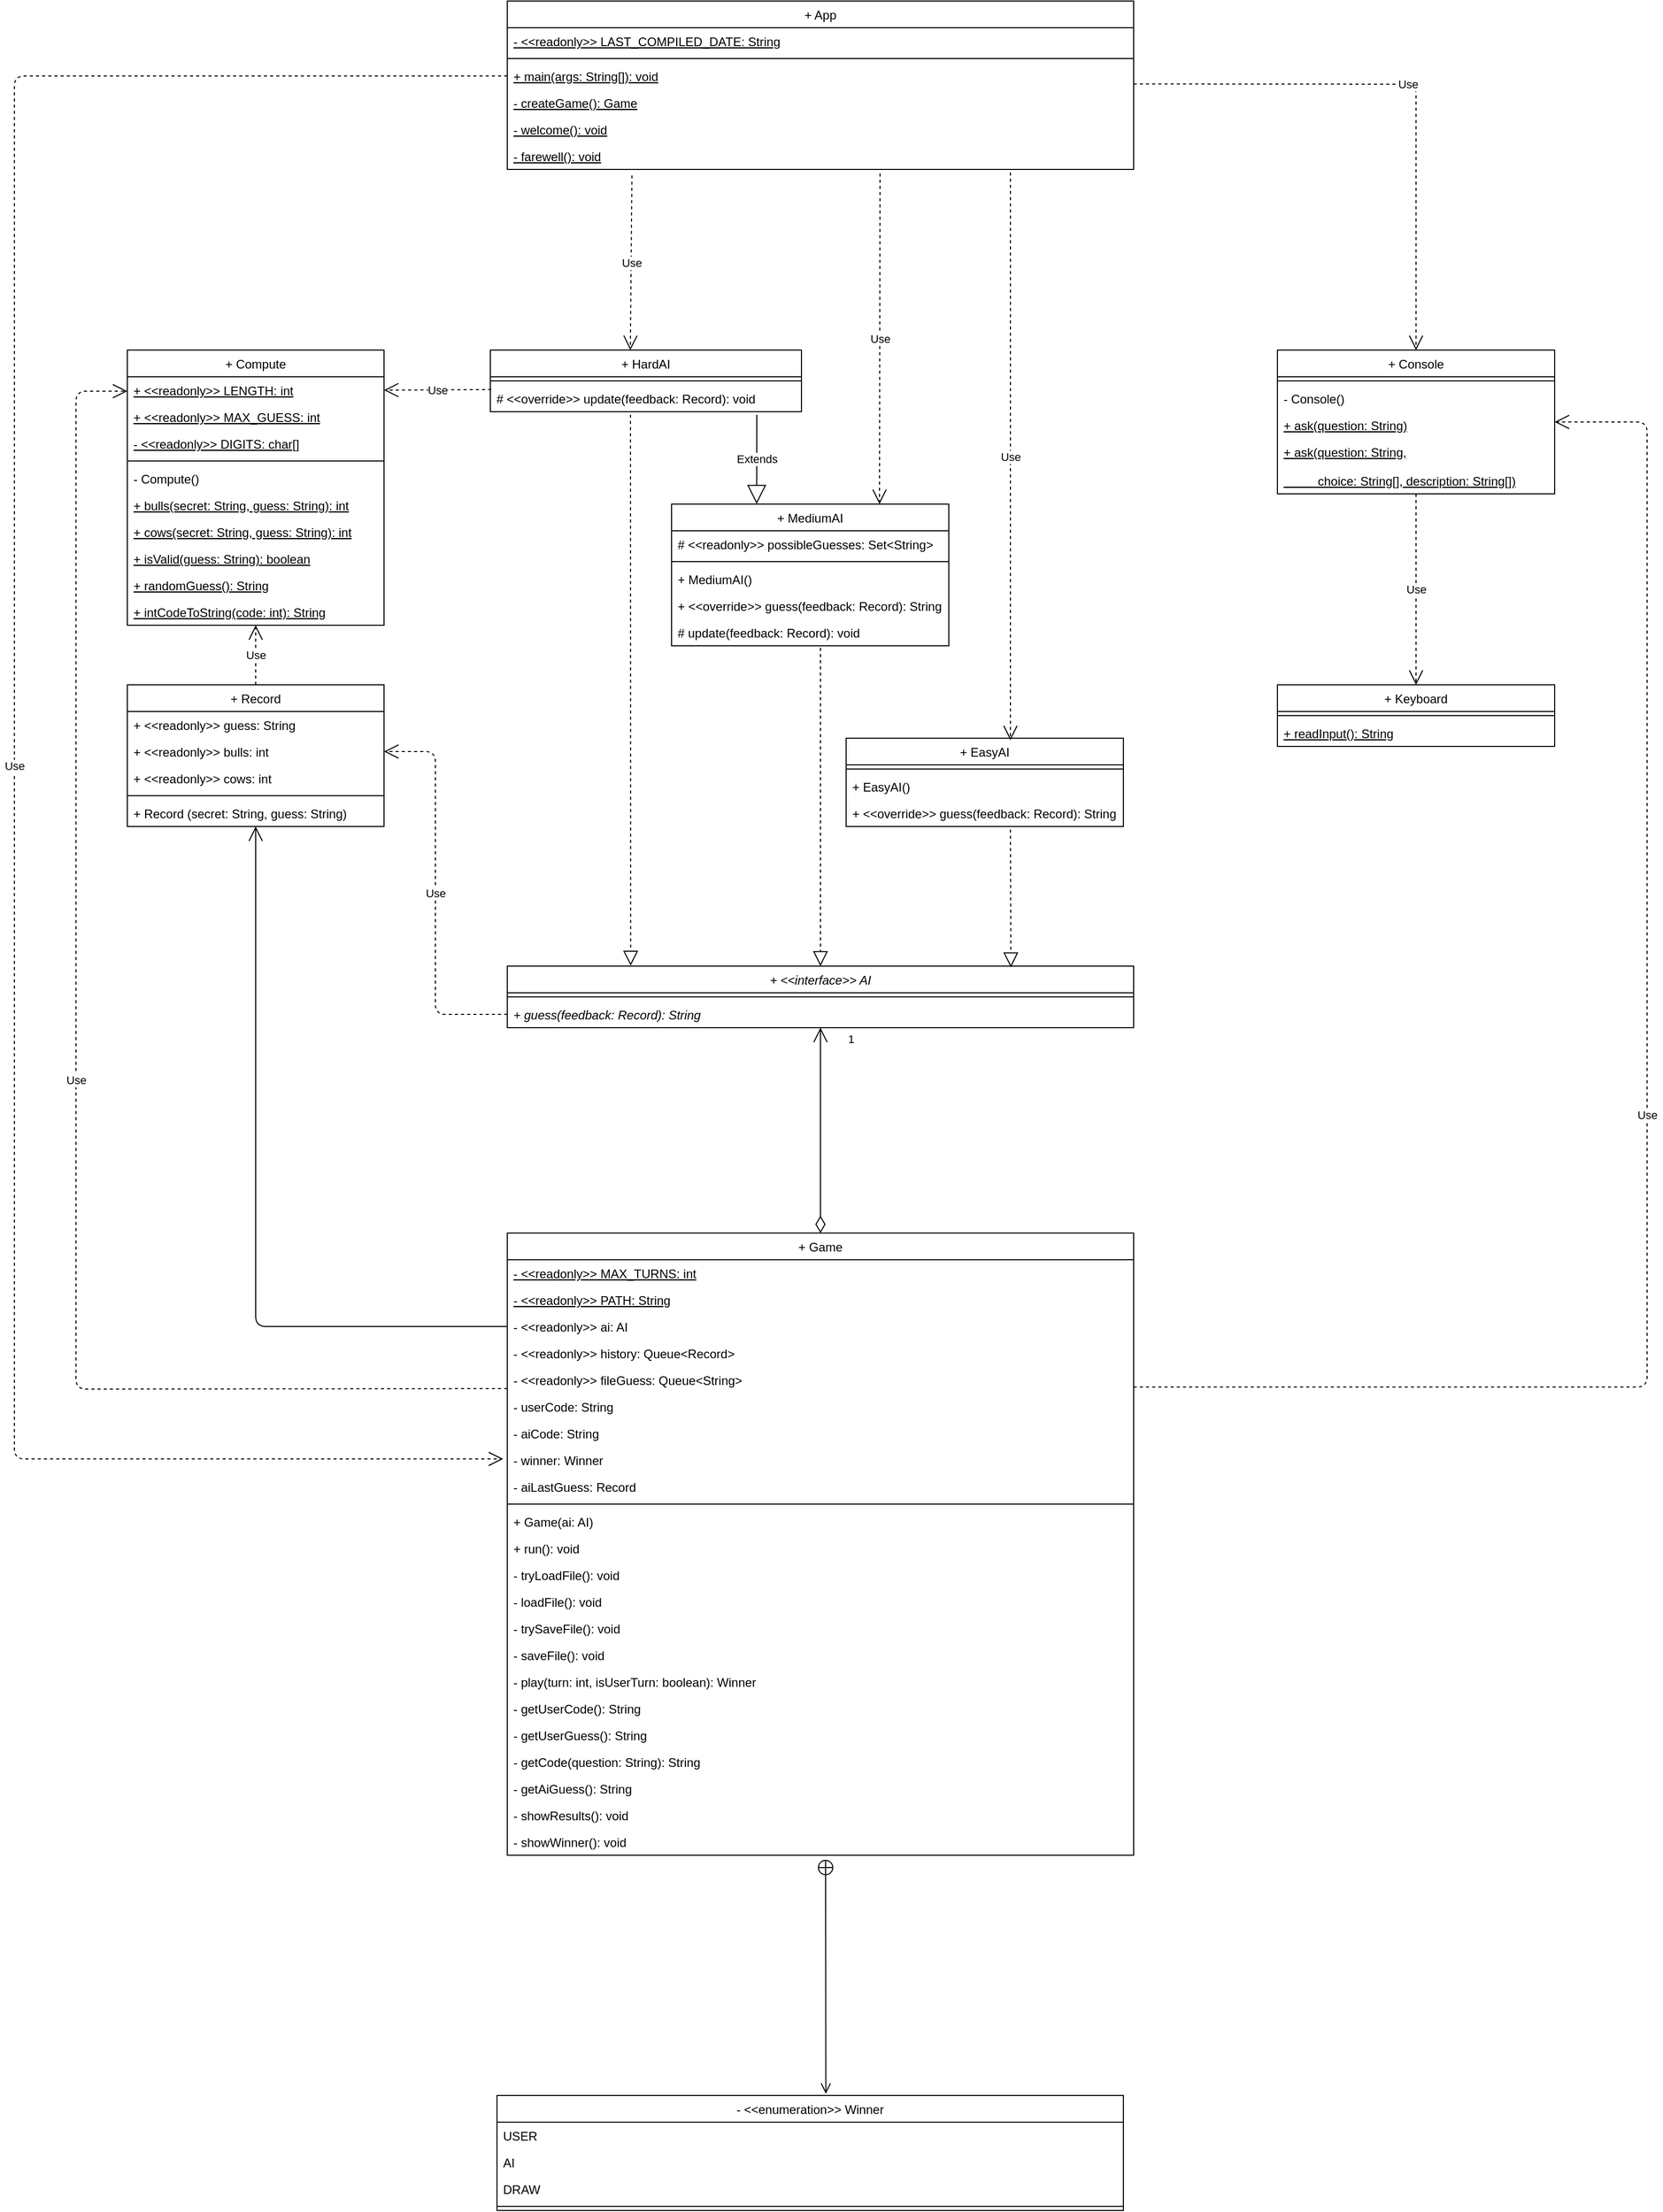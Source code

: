 <mxfile version="12.9.10" type="device"><diagram id="C5RBs43oDa-KdzZeNtuy" name="Page-1"><mxGraphModel dx="3128" dy="1632" grid="1" gridSize="10" guides="1" tooltips="1" connect="1" arrows="1" fold="1" page="1" pageScale="1" pageWidth="827" pageHeight="1169" math="0" shadow="0"><root><mxCell id="WIyWlLk6GJQsqaUBKTNV-0"/><mxCell id="WIyWlLk6GJQsqaUBKTNV-1" parent="WIyWlLk6GJQsqaUBKTNV-0"/><mxCell id="uyl6qRL1nR0_HC2LSOWY-0" value="+ App" style="swimlane;fontStyle=0;align=center;verticalAlign=top;childLayout=stackLayout;horizontal=1;startSize=26;horizontalStack=0;resizeParent=1;resizeParentMax=0;resizeLast=0;collapsible=1;marginBottom=0;" vertex="1" parent="WIyWlLk6GJQsqaUBKTNV-1"><mxGeometry x="520" y="100" width="610" height="164" as="geometry"/></mxCell><mxCell id="uyl6qRL1nR0_HC2LSOWY-1" value="- &lt;&lt;readonly&gt;&gt; LAST_COMPILED_DATE: String" style="text;strokeColor=none;fillColor=none;align=left;verticalAlign=top;spacingLeft=4;spacingRight=4;overflow=hidden;rotatable=0;points=[[0,0.5],[1,0.5]];portConstraint=eastwest;fontStyle=4" vertex="1" parent="uyl6qRL1nR0_HC2LSOWY-0"><mxGeometry y="26" width="610" height="26" as="geometry"/></mxCell><mxCell id="uyl6qRL1nR0_HC2LSOWY-2" value="" style="line;strokeWidth=1;fillColor=none;align=left;verticalAlign=middle;spacingTop=-1;spacingLeft=3;spacingRight=3;rotatable=0;labelPosition=right;points=[];portConstraint=eastwest;" vertex="1" parent="uyl6qRL1nR0_HC2LSOWY-0"><mxGeometry y="52" width="610" height="8" as="geometry"/></mxCell><mxCell id="uyl6qRL1nR0_HC2LSOWY-3" value="+ main(args: String[]): void" style="text;strokeColor=none;fillColor=none;align=left;verticalAlign=top;spacingLeft=4;spacingRight=4;overflow=hidden;rotatable=0;points=[[0,0.5],[1,0.5]];portConstraint=eastwest;fontStyle=4" vertex="1" parent="uyl6qRL1nR0_HC2LSOWY-0"><mxGeometry y="60" width="610" height="26" as="geometry"/></mxCell><mxCell id="uyl6qRL1nR0_HC2LSOWY-4" value="- createGame(): Game" style="text;strokeColor=none;fillColor=none;align=left;verticalAlign=top;spacingLeft=4;spacingRight=4;overflow=hidden;rotatable=0;points=[[0,0.5],[1,0.5]];portConstraint=eastwest;fontStyle=4" vertex="1" parent="uyl6qRL1nR0_HC2LSOWY-0"><mxGeometry y="86" width="610" height="26" as="geometry"/></mxCell><mxCell id="uyl6qRL1nR0_HC2LSOWY-5" value="- welcome(): void" style="text;strokeColor=none;fillColor=none;align=left;verticalAlign=top;spacingLeft=4;spacingRight=4;overflow=hidden;rotatable=0;points=[[0,0.5],[1,0.5]];portConstraint=eastwest;fontStyle=4" vertex="1" parent="uyl6qRL1nR0_HC2LSOWY-0"><mxGeometry y="112" width="610" height="26" as="geometry"/></mxCell><mxCell id="uyl6qRL1nR0_HC2LSOWY-6" value="- farewell(): void" style="text;strokeColor=none;fillColor=none;align=left;verticalAlign=top;spacingLeft=4;spacingRight=4;overflow=hidden;rotatable=0;points=[[0,0.5],[1,0.5]];portConstraint=eastwest;fontStyle=4" vertex="1" parent="uyl6qRL1nR0_HC2LSOWY-0"><mxGeometry y="138" width="610" height="26" as="geometry"/></mxCell><mxCell id="uyl6qRL1nR0_HC2LSOWY-7" value="+ Compute" style="swimlane;fontStyle=0;align=center;verticalAlign=top;childLayout=stackLayout;horizontal=1;startSize=26;horizontalStack=0;resizeParent=1;resizeParentMax=0;resizeLast=0;collapsible=1;marginBottom=0;" vertex="1" parent="WIyWlLk6GJQsqaUBKTNV-1"><mxGeometry x="150" y="440" width="250" height="268" as="geometry"/></mxCell><mxCell id="uyl6qRL1nR0_HC2LSOWY-8" value="+ &lt;&lt;readonly&gt;&gt; LENGTH: int" style="text;strokeColor=none;fillColor=none;align=left;verticalAlign=top;spacingLeft=4;spacingRight=4;overflow=hidden;rotatable=0;points=[[0,0.5],[1,0.5]];portConstraint=eastwest;fontStyle=4" vertex="1" parent="uyl6qRL1nR0_HC2LSOWY-7"><mxGeometry y="26" width="250" height="26" as="geometry"/></mxCell><mxCell id="uyl6qRL1nR0_HC2LSOWY-17" value="+ &lt;&lt;readonly&gt;&gt; MAX_GUESS: int" style="text;strokeColor=none;fillColor=none;align=left;verticalAlign=top;spacingLeft=4;spacingRight=4;overflow=hidden;rotatable=0;points=[[0,0.5],[1,0.5]];portConstraint=eastwest;fontStyle=4" vertex="1" parent="uyl6qRL1nR0_HC2LSOWY-7"><mxGeometry y="52" width="250" height="26" as="geometry"/></mxCell><mxCell id="uyl6qRL1nR0_HC2LSOWY-18" value="- &lt;&lt;readonly&gt;&gt; DIGITS: char[]" style="text;strokeColor=none;fillColor=none;align=left;verticalAlign=top;spacingLeft=4;spacingRight=4;overflow=hidden;rotatable=0;points=[[0,0.5],[1,0.5]];portConstraint=eastwest;fontStyle=4" vertex="1" parent="uyl6qRL1nR0_HC2LSOWY-7"><mxGeometry y="78" width="250" height="26" as="geometry"/></mxCell><mxCell id="uyl6qRL1nR0_HC2LSOWY-9" value="" style="line;strokeWidth=1;fillColor=none;align=left;verticalAlign=middle;spacingTop=-1;spacingLeft=3;spacingRight=3;rotatable=0;labelPosition=right;points=[];portConstraint=eastwest;" vertex="1" parent="uyl6qRL1nR0_HC2LSOWY-7"><mxGeometry y="104" width="250" height="8" as="geometry"/></mxCell><mxCell id="uyl6qRL1nR0_HC2LSOWY-10" value="- Compute()" style="text;strokeColor=none;fillColor=none;align=left;verticalAlign=top;spacingLeft=4;spacingRight=4;overflow=hidden;rotatable=0;points=[[0,0.5],[1,0.5]];portConstraint=eastwest;fontStyle=0" vertex="1" parent="uyl6qRL1nR0_HC2LSOWY-7"><mxGeometry y="112" width="250" height="26" as="geometry"/></mxCell><mxCell id="uyl6qRL1nR0_HC2LSOWY-23" value="+ bulls(secret: String, guess: String): int" style="text;strokeColor=none;fillColor=none;align=left;verticalAlign=top;spacingLeft=4;spacingRight=4;overflow=hidden;rotatable=0;points=[[0,0.5],[1,0.5]];portConstraint=eastwest;fontStyle=4" vertex="1" parent="uyl6qRL1nR0_HC2LSOWY-7"><mxGeometry y="138" width="250" height="26" as="geometry"/></mxCell><mxCell id="uyl6qRL1nR0_HC2LSOWY-19" value="+ cows(secret: String, guess: String): int" style="text;strokeColor=none;fillColor=none;align=left;verticalAlign=top;spacingLeft=4;spacingRight=4;overflow=hidden;rotatable=0;points=[[0,0.5],[1,0.5]];portConstraint=eastwest;fontStyle=4" vertex="1" parent="uyl6qRL1nR0_HC2LSOWY-7"><mxGeometry y="164" width="250" height="26" as="geometry"/></mxCell><mxCell id="uyl6qRL1nR0_HC2LSOWY-20" value="+ isValid(guess: String): boolean" style="text;strokeColor=none;fillColor=none;align=left;verticalAlign=top;spacingLeft=4;spacingRight=4;overflow=hidden;rotatable=0;points=[[0,0.5],[1,0.5]];portConstraint=eastwest;fontStyle=4" vertex="1" parent="uyl6qRL1nR0_HC2LSOWY-7"><mxGeometry y="190" width="250" height="26" as="geometry"/></mxCell><mxCell id="uyl6qRL1nR0_HC2LSOWY-21" value="+ randomGuess(): String" style="text;strokeColor=none;fillColor=none;align=left;verticalAlign=top;spacingLeft=4;spacingRight=4;overflow=hidden;rotatable=0;points=[[0,0.5],[1,0.5]];portConstraint=eastwest;fontStyle=4" vertex="1" parent="uyl6qRL1nR0_HC2LSOWY-7"><mxGeometry y="216" width="250" height="26" as="geometry"/></mxCell><mxCell id="uyl6qRL1nR0_HC2LSOWY-22" value="+ intCodeToString(code: int): String" style="text;strokeColor=none;fillColor=none;align=left;verticalAlign=top;spacingLeft=4;spacingRight=4;overflow=hidden;rotatable=0;points=[[0,0.5],[1,0.5]];portConstraint=eastwest;fontStyle=4" vertex="1" parent="uyl6qRL1nR0_HC2LSOWY-7"><mxGeometry y="242" width="250" height="26" as="geometry"/></mxCell><mxCell id="uyl6qRL1nR0_HC2LSOWY-30" value="+ Record" style="swimlane;fontStyle=0;align=center;verticalAlign=top;childLayout=stackLayout;horizontal=1;startSize=26;horizontalStack=0;resizeParent=1;resizeParentMax=0;resizeLast=0;collapsible=1;marginBottom=0;" vertex="1" parent="WIyWlLk6GJQsqaUBKTNV-1"><mxGeometry x="150" y="766" width="250" height="138" as="geometry"/></mxCell><mxCell id="uyl6qRL1nR0_HC2LSOWY-31" value="+ &lt;&lt;readonly&gt;&gt; guess: String" style="text;strokeColor=none;fillColor=none;align=left;verticalAlign=top;spacingLeft=4;spacingRight=4;overflow=hidden;rotatable=0;points=[[0,0.5],[1,0.5]];portConstraint=eastwest;" vertex="1" parent="uyl6qRL1nR0_HC2LSOWY-30"><mxGeometry y="26" width="250" height="26" as="geometry"/></mxCell><mxCell id="uyl6qRL1nR0_HC2LSOWY-34" value="+ &lt;&lt;readonly&gt;&gt; bulls: int" style="text;strokeColor=none;fillColor=none;align=left;verticalAlign=top;spacingLeft=4;spacingRight=4;overflow=hidden;rotatable=0;points=[[0,0.5],[1,0.5]];portConstraint=eastwest;" vertex="1" parent="uyl6qRL1nR0_HC2LSOWY-30"><mxGeometry y="52" width="250" height="26" as="geometry"/></mxCell><mxCell id="uyl6qRL1nR0_HC2LSOWY-35" value="+ &lt;&lt;readonly&gt;&gt; cows: int" style="text;strokeColor=none;fillColor=none;align=left;verticalAlign=top;spacingLeft=4;spacingRight=4;overflow=hidden;rotatable=0;points=[[0,0.5],[1,0.5]];portConstraint=eastwest;" vertex="1" parent="uyl6qRL1nR0_HC2LSOWY-30"><mxGeometry y="78" width="250" height="26" as="geometry"/></mxCell><mxCell id="uyl6qRL1nR0_HC2LSOWY-32" value="" style="line;strokeWidth=1;fillColor=none;align=left;verticalAlign=middle;spacingTop=-1;spacingLeft=3;spacingRight=3;rotatable=0;labelPosition=right;points=[];portConstraint=eastwest;" vertex="1" parent="uyl6qRL1nR0_HC2LSOWY-30"><mxGeometry y="104" width="250" height="8" as="geometry"/></mxCell><mxCell id="uyl6qRL1nR0_HC2LSOWY-33" value="+ Record (secret: String, guess: String)" style="text;strokeColor=none;fillColor=none;align=left;verticalAlign=top;spacingLeft=4;spacingRight=4;overflow=hidden;rotatable=0;points=[[0,0.5],[1,0.5]];portConstraint=eastwest;" vertex="1" parent="uyl6qRL1nR0_HC2LSOWY-30"><mxGeometry y="112" width="250" height="26" as="geometry"/></mxCell><mxCell id="uyl6qRL1nR0_HC2LSOWY-24" value="+ Console" style="swimlane;fontStyle=0;align=center;verticalAlign=top;childLayout=stackLayout;horizontal=1;startSize=26;horizontalStack=0;resizeParent=1;resizeParentMax=0;resizeLast=0;collapsible=1;marginBottom=0;" vertex="1" parent="WIyWlLk6GJQsqaUBKTNV-1"><mxGeometry x="1270" y="440" width="270" height="140" as="geometry"/></mxCell><mxCell id="uyl6qRL1nR0_HC2LSOWY-26" value="" style="line;strokeWidth=1;fillColor=none;align=left;verticalAlign=middle;spacingTop=-1;spacingLeft=3;spacingRight=3;rotatable=0;labelPosition=right;points=[];portConstraint=eastwest;" vertex="1" parent="uyl6qRL1nR0_HC2LSOWY-24"><mxGeometry y="26" width="270" height="8" as="geometry"/></mxCell><mxCell id="uyl6qRL1nR0_HC2LSOWY-27" value="- Console()" style="text;strokeColor=none;fillColor=none;align=left;verticalAlign=top;spacingLeft=4;spacingRight=4;overflow=hidden;rotatable=0;points=[[0,0.5],[1,0.5]];portConstraint=eastwest;" vertex="1" parent="uyl6qRL1nR0_HC2LSOWY-24"><mxGeometry y="34" width="270" height="26" as="geometry"/></mxCell><mxCell id="uyl6qRL1nR0_HC2LSOWY-28" value="+ ask(question: String)" style="text;strokeColor=none;fillColor=none;align=left;verticalAlign=top;spacingLeft=4;spacingRight=4;overflow=hidden;rotatable=0;points=[[0,0.5],[1,0.5]];portConstraint=eastwest;fontStyle=4" vertex="1" parent="uyl6qRL1nR0_HC2LSOWY-24"><mxGeometry y="60" width="270" height="26" as="geometry"/></mxCell><mxCell id="uyl6qRL1nR0_HC2LSOWY-29" value="+ ask(question: String, &#xA;&#xA;          choice: String[], description: String[])" style="text;strokeColor=none;fillColor=none;align=left;verticalAlign=top;spacingLeft=4;spacingRight=4;overflow=hidden;rotatable=0;points=[[0,0.5],[1,0.5]];portConstraint=eastwest;fontStyle=4" vertex="1" parent="uyl6qRL1nR0_HC2LSOWY-24"><mxGeometry y="86" width="270" height="54" as="geometry"/></mxCell><mxCell id="uyl6qRL1nR0_HC2LSOWY-121" value="+ Keyboard" style="swimlane;fontStyle=0;align=center;verticalAlign=top;childLayout=stackLayout;horizontal=1;startSize=26;horizontalStack=0;resizeParent=1;resizeParentMax=0;resizeLast=0;collapsible=1;marginBottom=0;" vertex="1" parent="WIyWlLk6GJQsqaUBKTNV-1"><mxGeometry x="1270" y="766" width="270" height="60" as="geometry"/></mxCell><mxCell id="uyl6qRL1nR0_HC2LSOWY-123" value="" style="line;strokeWidth=1;fillColor=none;align=left;verticalAlign=middle;spacingTop=-1;spacingLeft=3;spacingRight=3;rotatable=0;labelPosition=right;points=[];portConstraint=eastwest;" vertex="1" parent="uyl6qRL1nR0_HC2LSOWY-121"><mxGeometry y="26" width="270" height="8" as="geometry"/></mxCell><mxCell id="uyl6qRL1nR0_HC2LSOWY-124" value="+ readInput(): String" style="text;strokeColor=none;fillColor=none;align=left;verticalAlign=top;spacingLeft=4;spacingRight=4;overflow=hidden;rotatable=0;points=[[0,0.5],[1,0.5]];portConstraint=eastwest;fontStyle=4" vertex="1" parent="uyl6qRL1nR0_HC2LSOWY-121"><mxGeometry y="34" width="270" height="26" as="geometry"/></mxCell><mxCell id="uyl6qRL1nR0_HC2LSOWY-45" value="+ EasyAI" style="swimlane;fontStyle=0;align=center;verticalAlign=top;childLayout=stackLayout;horizontal=1;startSize=26;horizontalStack=0;resizeParent=1;resizeParentMax=0;resizeLast=0;collapsible=1;marginBottom=0;" vertex="1" parent="WIyWlLk6GJQsqaUBKTNV-1"><mxGeometry x="850" y="818" width="270" height="86" as="geometry"/></mxCell><mxCell id="uyl6qRL1nR0_HC2LSOWY-47" value="" style="line;strokeWidth=1;fillColor=none;align=left;verticalAlign=middle;spacingTop=-1;spacingLeft=3;spacingRight=3;rotatable=0;labelPosition=right;points=[];portConstraint=eastwest;" vertex="1" parent="uyl6qRL1nR0_HC2LSOWY-45"><mxGeometry y="26" width="270" height="8" as="geometry"/></mxCell><mxCell id="uyl6qRL1nR0_HC2LSOWY-48" value="+ EasyAI()" style="text;strokeColor=none;fillColor=none;align=left;verticalAlign=top;spacingLeft=4;spacingRight=4;overflow=hidden;rotatable=0;points=[[0,0.5],[1,0.5]];portConstraint=eastwest;" vertex="1" parent="uyl6qRL1nR0_HC2LSOWY-45"><mxGeometry y="34" width="270" height="26" as="geometry"/></mxCell><mxCell id="uyl6qRL1nR0_HC2LSOWY-55" value="+ &lt;&lt;override&gt;&gt; guess(feedback: Record): String" style="text;strokeColor=none;fillColor=none;align=left;verticalAlign=top;spacingLeft=4;spacingRight=4;overflow=hidden;rotatable=0;points=[[0,0.5],[1,0.5]];portConstraint=eastwest;" vertex="1" parent="uyl6qRL1nR0_HC2LSOWY-45"><mxGeometry y="60" width="270" height="26" as="geometry"/></mxCell><mxCell id="uyl6qRL1nR0_HC2LSOWY-62" value="+ HardAI" style="swimlane;fontStyle=0;align=center;verticalAlign=top;childLayout=stackLayout;horizontal=1;startSize=26;horizontalStack=0;resizeParent=1;resizeParentMax=0;resizeLast=0;collapsible=1;marginBottom=0;" vertex="1" parent="WIyWlLk6GJQsqaUBKTNV-1"><mxGeometry x="503.5" y="440" width="303" height="60" as="geometry"/></mxCell><mxCell id="uyl6qRL1nR0_HC2LSOWY-64" value="" style="line;strokeWidth=1;fillColor=none;align=left;verticalAlign=middle;spacingTop=-1;spacingLeft=3;spacingRight=3;rotatable=0;labelPosition=right;points=[];portConstraint=eastwest;" vertex="1" parent="uyl6qRL1nR0_HC2LSOWY-62"><mxGeometry y="26" width="303" height="8" as="geometry"/></mxCell><mxCell id="uyl6qRL1nR0_HC2LSOWY-67" value="# &lt;&lt;override&gt;&gt; update(feedback: Record): void" style="text;strokeColor=none;fillColor=none;align=left;verticalAlign=top;spacingLeft=4;spacingRight=4;overflow=hidden;rotatable=0;points=[[0,0.5],[1,0.5]];portConstraint=eastwest;" vertex="1" parent="uyl6qRL1nR0_HC2LSOWY-62"><mxGeometry y="34" width="303" height="26" as="geometry"/></mxCell><mxCell id="uyl6qRL1nR0_HC2LSOWY-86" value="- &lt;&lt;enumeration&gt;&gt; Winner" style="swimlane;fontStyle=0;align=center;verticalAlign=top;childLayout=stackLayout;horizontal=1;startSize=26;horizontalStack=0;resizeParent=1;resizeParentMax=0;resizeLast=0;collapsible=1;marginBottom=0;" vertex="1" parent="WIyWlLk6GJQsqaUBKTNV-1"><mxGeometry x="510" y="2140" width="610" height="112" as="geometry"/></mxCell><mxCell id="uyl6qRL1nR0_HC2LSOWY-87" value="USER" style="text;strokeColor=none;fillColor=none;align=left;verticalAlign=top;spacingLeft=4;spacingRight=4;overflow=hidden;rotatable=0;points=[[0,0.5],[1,0.5]];portConstraint=eastwest;" vertex="1" parent="uyl6qRL1nR0_HC2LSOWY-86"><mxGeometry y="26" width="610" height="26" as="geometry"/></mxCell><mxCell id="uyl6qRL1nR0_HC2LSOWY-95" value="AI" style="text;strokeColor=none;fillColor=none;align=left;verticalAlign=top;spacingLeft=4;spacingRight=4;overflow=hidden;rotatable=0;points=[[0,0.5],[1,0.5]];portConstraint=eastwest;" vertex="1" parent="uyl6qRL1nR0_HC2LSOWY-86"><mxGeometry y="52" width="610" height="26" as="geometry"/></mxCell><mxCell id="uyl6qRL1nR0_HC2LSOWY-96" value="DRAW" style="text;strokeColor=none;fillColor=none;align=left;verticalAlign=top;spacingLeft=4;spacingRight=4;overflow=hidden;rotatable=0;points=[[0,0.5],[1,0.5]];portConstraint=eastwest;" vertex="1" parent="uyl6qRL1nR0_HC2LSOWY-86"><mxGeometry y="78" width="610" height="26" as="geometry"/></mxCell><mxCell id="uyl6qRL1nR0_HC2LSOWY-88" value="" style="line;strokeWidth=1;fillColor=none;align=left;verticalAlign=middle;spacingTop=-1;spacingLeft=3;spacingRight=3;rotatable=0;labelPosition=right;points=[];portConstraint=eastwest;" vertex="1" parent="uyl6qRL1nR0_HC2LSOWY-86"><mxGeometry y="104" width="610" height="8" as="geometry"/></mxCell><mxCell id="uyl6qRL1nR0_HC2LSOWY-74" value="+ Game" style="swimlane;fontStyle=0;align=center;verticalAlign=top;childLayout=stackLayout;horizontal=1;startSize=26;horizontalStack=0;resizeParent=1;resizeParentMax=0;resizeLast=0;collapsible=1;marginBottom=0;" vertex="1" parent="WIyWlLk6GJQsqaUBKTNV-1"><mxGeometry x="520" y="1300" width="610" height="606" as="geometry"/></mxCell><mxCell id="uyl6qRL1nR0_HC2LSOWY-75" value="- &lt;&lt;readonly&gt;&gt; MAX_TURNS: int" style="text;strokeColor=none;fillColor=none;align=left;verticalAlign=top;spacingLeft=4;spacingRight=4;overflow=hidden;rotatable=0;points=[[0,0.5],[1,0.5]];portConstraint=eastwest;fontStyle=4" vertex="1" parent="uyl6qRL1nR0_HC2LSOWY-74"><mxGeometry y="26" width="610" height="26" as="geometry"/></mxCell><mxCell id="uyl6qRL1nR0_HC2LSOWY-78" value="- &lt;&lt;readonly&gt;&gt; PATH: String" style="text;strokeColor=none;fillColor=none;align=left;verticalAlign=top;spacingLeft=4;spacingRight=4;overflow=hidden;rotatable=0;points=[[0,0.5],[1,0.5]];portConstraint=eastwest;fontStyle=4" vertex="1" parent="uyl6qRL1nR0_HC2LSOWY-74"><mxGeometry y="52" width="610" height="26" as="geometry"/></mxCell><mxCell id="uyl6qRL1nR0_HC2LSOWY-79" value="- &lt;&lt;readonly&gt;&gt; ai: AI" style="text;strokeColor=none;fillColor=none;align=left;verticalAlign=top;spacingLeft=4;spacingRight=4;overflow=hidden;rotatable=0;points=[[0,0.5],[1,0.5]];portConstraint=eastwest;" vertex="1" parent="uyl6qRL1nR0_HC2LSOWY-74"><mxGeometry y="78" width="610" height="26" as="geometry"/></mxCell><mxCell id="uyl6qRL1nR0_HC2LSOWY-80" value="- &lt;&lt;readonly&gt;&gt; history: Queue&lt;Record&gt;" style="text;strokeColor=none;fillColor=none;align=left;verticalAlign=top;spacingLeft=4;spacingRight=4;overflow=hidden;rotatable=0;points=[[0,0.5],[1,0.5]];portConstraint=eastwest;" vertex="1" parent="uyl6qRL1nR0_HC2LSOWY-74"><mxGeometry y="104" width="610" height="26" as="geometry"/></mxCell><mxCell id="uyl6qRL1nR0_HC2LSOWY-81" value="- &lt;&lt;readonly&gt;&gt; fileGuess: Queue&lt;String&gt;" style="text;strokeColor=none;fillColor=none;align=left;verticalAlign=top;spacingLeft=4;spacingRight=4;overflow=hidden;rotatable=0;points=[[0,0.5],[1,0.5]];portConstraint=eastwest;" vertex="1" parent="uyl6qRL1nR0_HC2LSOWY-74"><mxGeometry y="130" width="610" height="26" as="geometry"/></mxCell><mxCell id="uyl6qRL1nR0_HC2LSOWY-82" value="- userCode: String" style="text;strokeColor=none;fillColor=none;align=left;verticalAlign=top;spacingLeft=4;spacingRight=4;overflow=hidden;rotatable=0;points=[[0,0.5],[1,0.5]];portConstraint=eastwest;" vertex="1" parent="uyl6qRL1nR0_HC2LSOWY-74"><mxGeometry y="156" width="610" height="26" as="geometry"/></mxCell><mxCell id="uyl6qRL1nR0_HC2LSOWY-83" value="- aiCode: String" style="text;strokeColor=none;fillColor=none;align=left;verticalAlign=top;spacingLeft=4;spacingRight=4;overflow=hidden;rotatable=0;points=[[0,0.5],[1,0.5]];portConstraint=eastwest;" vertex="1" parent="uyl6qRL1nR0_HC2LSOWY-74"><mxGeometry y="182" width="610" height="26" as="geometry"/></mxCell><mxCell id="uyl6qRL1nR0_HC2LSOWY-84" value="- winner: Winner" style="text;strokeColor=none;fillColor=none;align=left;verticalAlign=top;spacingLeft=4;spacingRight=4;overflow=hidden;rotatable=0;points=[[0,0.5],[1,0.5]];portConstraint=eastwest;" vertex="1" parent="uyl6qRL1nR0_HC2LSOWY-74"><mxGeometry y="208" width="610" height="26" as="geometry"/></mxCell><mxCell id="uyl6qRL1nR0_HC2LSOWY-85" value="- aiLastGuess: Record" style="text;strokeColor=none;fillColor=none;align=left;verticalAlign=top;spacingLeft=4;spacingRight=4;overflow=hidden;rotatable=0;points=[[0,0.5],[1,0.5]];portConstraint=eastwest;" vertex="1" parent="uyl6qRL1nR0_HC2LSOWY-74"><mxGeometry y="234" width="610" height="26" as="geometry"/></mxCell><mxCell id="uyl6qRL1nR0_HC2LSOWY-76" value="" style="line;strokeWidth=1;fillColor=none;align=left;verticalAlign=middle;spacingTop=-1;spacingLeft=3;spacingRight=3;rotatable=0;labelPosition=right;points=[];portConstraint=eastwest;" vertex="1" parent="uyl6qRL1nR0_HC2LSOWY-74"><mxGeometry y="260" width="610" height="8" as="geometry"/></mxCell><mxCell id="uyl6qRL1nR0_HC2LSOWY-77" value="+ Game(ai: AI)" style="text;strokeColor=none;fillColor=none;align=left;verticalAlign=top;spacingLeft=4;spacingRight=4;overflow=hidden;rotatable=0;points=[[0,0.5],[1,0.5]];portConstraint=eastwest;" vertex="1" parent="uyl6qRL1nR0_HC2LSOWY-74"><mxGeometry y="268" width="610" height="26" as="geometry"/></mxCell><mxCell id="uyl6qRL1nR0_HC2LSOWY-97" value="+ run(): void" style="text;strokeColor=none;fillColor=none;align=left;verticalAlign=top;spacingLeft=4;spacingRight=4;overflow=hidden;rotatable=0;points=[[0,0.5],[1,0.5]];portConstraint=eastwest;" vertex="1" parent="uyl6qRL1nR0_HC2LSOWY-74"><mxGeometry y="294" width="610" height="26" as="geometry"/></mxCell><mxCell id="uyl6qRL1nR0_HC2LSOWY-98" value="- tryLoadFile(): void" style="text;strokeColor=none;fillColor=none;align=left;verticalAlign=top;spacingLeft=4;spacingRight=4;overflow=hidden;rotatable=0;points=[[0,0.5],[1,0.5]];portConstraint=eastwest;" vertex="1" parent="uyl6qRL1nR0_HC2LSOWY-74"><mxGeometry y="320" width="610" height="26" as="geometry"/></mxCell><mxCell id="uyl6qRL1nR0_HC2LSOWY-99" value="- loadFile(): void" style="text;strokeColor=none;fillColor=none;align=left;verticalAlign=top;spacingLeft=4;spacingRight=4;overflow=hidden;rotatable=0;points=[[0,0.5],[1,0.5]];portConstraint=eastwest;" vertex="1" parent="uyl6qRL1nR0_HC2LSOWY-74"><mxGeometry y="346" width="610" height="26" as="geometry"/></mxCell><mxCell id="uyl6qRL1nR0_HC2LSOWY-100" value="- trySaveFile(): void" style="text;strokeColor=none;fillColor=none;align=left;verticalAlign=top;spacingLeft=4;spacingRight=4;overflow=hidden;rotatable=0;points=[[0,0.5],[1,0.5]];portConstraint=eastwest;" vertex="1" parent="uyl6qRL1nR0_HC2LSOWY-74"><mxGeometry y="372" width="610" height="26" as="geometry"/></mxCell><mxCell id="uyl6qRL1nR0_HC2LSOWY-101" value="- saveFile(): void" style="text;strokeColor=none;fillColor=none;align=left;verticalAlign=top;spacingLeft=4;spacingRight=4;overflow=hidden;rotatable=0;points=[[0,0.5],[1,0.5]];portConstraint=eastwest;" vertex="1" parent="uyl6qRL1nR0_HC2LSOWY-74"><mxGeometry y="398" width="610" height="26" as="geometry"/></mxCell><mxCell id="uyl6qRL1nR0_HC2LSOWY-102" value="- play(turn: int, isUserTurn: boolean): Winner" style="text;strokeColor=none;fillColor=none;align=left;verticalAlign=top;spacingLeft=4;spacingRight=4;overflow=hidden;rotatable=0;points=[[0,0.5],[1,0.5]];portConstraint=eastwest;" vertex="1" parent="uyl6qRL1nR0_HC2LSOWY-74"><mxGeometry y="424" width="610" height="26" as="geometry"/></mxCell><mxCell id="uyl6qRL1nR0_HC2LSOWY-103" value="- getUserCode(): String" style="text;strokeColor=none;fillColor=none;align=left;verticalAlign=top;spacingLeft=4;spacingRight=4;overflow=hidden;rotatable=0;points=[[0,0.5],[1,0.5]];portConstraint=eastwest;" vertex="1" parent="uyl6qRL1nR0_HC2LSOWY-74"><mxGeometry y="450" width="610" height="26" as="geometry"/></mxCell><mxCell id="uyl6qRL1nR0_HC2LSOWY-104" value="- getUserGuess(): String" style="text;strokeColor=none;fillColor=none;align=left;verticalAlign=top;spacingLeft=4;spacingRight=4;overflow=hidden;rotatable=0;points=[[0,0.5],[1,0.5]];portConstraint=eastwest;" vertex="1" parent="uyl6qRL1nR0_HC2LSOWY-74"><mxGeometry y="476" width="610" height="26" as="geometry"/></mxCell><mxCell id="uyl6qRL1nR0_HC2LSOWY-108" value="- getCode(question: String): String" style="text;strokeColor=none;fillColor=none;align=left;verticalAlign=top;spacingLeft=4;spacingRight=4;overflow=hidden;rotatable=0;points=[[0,0.5],[1,0.5]];portConstraint=eastwest;" vertex="1" parent="uyl6qRL1nR0_HC2LSOWY-74"><mxGeometry y="502" width="610" height="26" as="geometry"/></mxCell><mxCell id="uyl6qRL1nR0_HC2LSOWY-105" value="- getAiGuess(): String" style="text;strokeColor=none;fillColor=none;align=left;verticalAlign=top;spacingLeft=4;spacingRight=4;overflow=hidden;rotatable=0;points=[[0,0.5],[1,0.5]];portConstraint=eastwest;" vertex="1" parent="uyl6qRL1nR0_HC2LSOWY-74"><mxGeometry y="528" width="610" height="26" as="geometry"/></mxCell><mxCell id="uyl6qRL1nR0_HC2LSOWY-106" value="- showResults(): void" style="text;strokeColor=none;fillColor=none;align=left;verticalAlign=top;spacingLeft=4;spacingRight=4;overflow=hidden;rotatable=0;points=[[0,0.5],[1,0.5]];portConstraint=eastwest;" vertex="1" parent="uyl6qRL1nR0_HC2LSOWY-74"><mxGeometry y="554" width="610" height="26" as="geometry"/></mxCell><mxCell id="uyl6qRL1nR0_HC2LSOWY-107" value="- showWinner(): void" style="text;strokeColor=none;fillColor=none;align=left;verticalAlign=top;spacingLeft=4;spacingRight=4;overflow=hidden;rotatable=0;points=[[0,0.5],[1,0.5]];portConstraint=eastwest;" vertex="1" parent="uyl6qRL1nR0_HC2LSOWY-74"><mxGeometry y="580" width="610" height="26" as="geometry"/></mxCell><mxCell id="uyl6qRL1nR0_HC2LSOWY-41" value="+ &lt;&lt;interface&gt;&gt; AI" style="swimlane;fontStyle=2;align=center;verticalAlign=top;childLayout=stackLayout;horizontal=1;startSize=26;horizontalStack=0;resizeParent=1;resizeParentMax=0;resizeLast=0;collapsible=1;marginBottom=0;" vertex="1" parent="WIyWlLk6GJQsqaUBKTNV-1"><mxGeometry x="520" y="1040" width="610" height="60" as="geometry"/></mxCell><mxCell id="uyl6qRL1nR0_HC2LSOWY-43" value="" style="line;strokeWidth=1;fillColor=none;align=left;verticalAlign=middle;spacingTop=-1;spacingLeft=3;spacingRight=3;rotatable=0;labelPosition=right;points=[];portConstraint=eastwest;" vertex="1" parent="uyl6qRL1nR0_HC2LSOWY-41"><mxGeometry y="26" width="610" height="8" as="geometry"/></mxCell><mxCell id="uyl6qRL1nR0_HC2LSOWY-44" value="+ guess(feedback: Record): String" style="text;strokeColor=none;fillColor=none;align=left;verticalAlign=top;spacingLeft=4;spacingRight=4;overflow=hidden;rotatable=0;points=[[0,0.5],[1,0.5]];portConstraint=eastwest;fontStyle=2" vertex="1" parent="uyl6qRL1nR0_HC2LSOWY-41"><mxGeometry y="34" width="610" height="26" as="geometry"/></mxCell><mxCell id="uyl6qRL1nR0_HC2LSOWY-49" value="+ MediumAI" style="swimlane;fontStyle=0;align=center;verticalAlign=top;childLayout=stackLayout;horizontal=1;startSize=26;horizontalStack=0;resizeParent=1;resizeParentMax=0;resizeLast=0;collapsible=1;marginBottom=0;" vertex="1" parent="WIyWlLk6GJQsqaUBKTNV-1"><mxGeometry x="680" y="590" width="270" height="138" as="geometry"/></mxCell><mxCell id="uyl6qRL1nR0_HC2LSOWY-50" value="# &lt;&lt;readonly&gt;&gt; possibleGuesses: Set&lt;String&gt;" style="text;strokeColor=none;fillColor=none;align=left;verticalAlign=top;spacingLeft=4;spacingRight=4;overflow=hidden;rotatable=0;points=[[0,0.5],[1,0.5]];portConstraint=eastwest;" vertex="1" parent="uyl6qRL1nR0_HC2LSOWY-49"><mxGeometry y="26" width="270" height="26" as="geometry"/></mxCell><mxCell id="uyl6qRL1nR0_HC2LSOWY-51" value="" style="line;strokeWidth=1;fillColor=none;align=left;verticalAlign=middle;spacingTop=-1;spacingLeft=3;spacingRight=3;rotatable=0;labelPosition=right;points=[];portConstraint=eastwest;" vertex="1" parent="uyl6qRL1nR0_HC2LSOWY-49"><mxGeometry y="52" width="270" height="8" as="geometry"/></mxCell><mxCell id="uyl6qRL1nR0_HC2LSOWY-52" value="+ MediumAI()" style="text;strokeColor=none;fillColor=none;align=left;verticalAlign=top;spacingLeft=4;spacingRight=4;overflow=hidden;rotatable=0;points=[[0,0.5],[1,0.5]];portConstraint=eastwest;" vertex="1" parent="uyl6qRL1nR0_HC2LSOWY-49"><mxGeometry y="60" width="270" height="26" as="geometry"/></mxCell><mxCell id="uyl6qRL1nR0_HC2LSOWY-54" value="+ &lt;&lt;override&gt;&gt; guess(feedback: Record): String" style="text;strokeColor=none;fillColor=none;align=left;verticalAlign=top;spacingLeft=4;spacingRight=4;overflow=hidden;rotatable=0;points=[[0,0.5],[1,0.5]];portConstraint=eastwest;" vertex="1" parent="uyl6qRL1nR0_HC2LSOWY-49"><mxGeometry y="86" width="270" height="26" as="geometry"/></mxCell><mxCell id="uyl6qRL1nR0_HC2LSOWY-53" value="# update(feedback: Record): void" style="text;strokeColor=none;fillColor=none;align=left;verticalAlign=top;spacingLeft=4;spacingRight=4;overflow=hidden;rotatable=0;points=[[0,0.5],[1,0.5]];portConstraint=eastwest;" vertex="1" parent="uyl6qRL1nR0_HC2LSOWY-49"><mxGeometry y="112" width="270" height="26" as="geometry"/></mxCell><mxCell id="uyl6qRL1nR0_HC2LSOWY-111" value="" style="endArrow=open;startArrow=circlePlus;endFill=0;startFill=0;endSize=8;html=1;entryX=0.525;entryY=-0.015;entryDx=0;entryDy=0;entryPerimeter=0;" edge="1" parent="WIyWlLk6GJQsqaUBKTNV-1" target="uyl6qRL1nR0_HC2LSOWY-86"><mxGeometry width="160" relative="1" as="geometry"><mxPoint x="830" y="1910" as="sourcePoint"/><mxPoint x="820" y="1980" as="targetPoint"/></mxGeometry></mxCell><mxCell id="uyl6qRL1nR0_HC2LSOWY-112" value="1" style="endArrow=open;html=1;endSize=12;startArrow=diamondThin;startSize=14;startFill=0;edgeStyle=orthogonalEdgeStyle;align=left;verticalAlign=bottom;entryX=0.5;entryY=1;entryDx=0;entryDy=0;" edge="1" parent="WIyWlLk6GJQsqaUBKTNV-1" source="uyl6qRL1nR0_HC2LSOWY-74" target="uyl6qRL1nR0_HC2LSOWY-41"><mxGeometry x="0.8" y="-25" relative="1" as="geometry"><mxPoint x="830" y="1270" as="sourcePoint"/><mxPoint x="820" y="1120" as="targetPoint"/><Array as="points"/><mxPoint as="offset"/></mxGeometry></mxCell><mxCell id="uyl6qRL1nR0_HC2LSOWY-113" value="" style="endArrow=block;dashed=1;endFill=0;endSize=12;html=1;entryX=0.804;entryY=0.021;entryDx=0;entryDy=0;entryPerimeter=0;" edge="1" parent="WIyWlLk6GJQsqaUBKTNV-1" target="uyl6qRL1nR0_HC2LSOWY-41"><mxGeometry width="160" relative="1" as="geometry"><mxPoint x="1010" y="907" as="sourcePoint"/><mxPoint x="988" y="1040" as="targetPoint"/></mxGeometry></mxCell><mxCell id="uyl6qRL1nR0_HC2LSOWY-114" value="" style="endArrow=block;dashed=1;endFill=0;endSize=12;html=1;entryX=0.5;entryY=0;entryDx=0;entryDy=0;" edge="1" parent="WIyWlLk6GJQsqaUBKTNV-1" target="uyl6qRL1nR0_HC2LSOWY-41"><mxGeometry width="160" relative="1" as="geometry"><mxPoint x="825" y="730" as="sourcePoint"/><mxPoint x="987" y="790" as="targetPoint"/></mxGeometry></mxCell><mxCell id="uyl6qRL1nR0_HC2LSOWY-115" value="" style="endArrow=block;dashed=1;endFill=0;endSize=12;html=1;entryX=0.197;entryY=-0.007;entryDx=0;entryDy=0;entryPerimeter=0;" edge="1" parent="WIyWlLk6GJQsqaUBKTNV-1" target="uyl6qRL1nR0_HC2LSOWY-41"><mxGeometry width="160" relative="1" as="geometry"><mxPoint x="640" y="503" as="sourcePoint"/><mxPoint x="644" y="1040" as="targetPoint"/></mxGeometry></mxCell><mxCell id="uyl6qRL1nR0_HC2LSOWY-116" value="Extends" style="endArrow=block;endSize=16;endFill=0;html=1;entryX=0.307;entryY=-0.001;entryDx=0;entryDy=0;entryPerimeter=0;" edge="1" parent="WIyWlLk6GJQsqaUBKTNV-1" target="uyl6qRL1nR0_HC2LSOWY-49"><mxGeometry width="160" relative="1" as="geometry"><mxPoint x="763" y="503" as="sourcePoint"/><mxPoint x="670" y="580" as="targetPoint"/></mxGeometry></mxCell><mxCell id="uyl6qRL1nR0_HC2LSOWY-117" value="Use" style="endArrow=open;endSize=12;dashed=1;html=1;entryX=0.45;entryY=0;entryDx=0;entryDy=0;entryPerimeter=0;exitX=0.199;exitY=1.225;exitDx=0;exitDy=0;exitPerimeter=0;" edge="1" parent="WIyWlLk6GJQsqaUBKTNV-1" source="uyl6qRL1nR0_HC2LSOWY-6" target="uyl6qRL1nR0_HC2LSOWY-62"><mxGeometry width="160" relative="1" as="geometry"><mxPoint x="673" y="270" as="sourcePoint"/><mxPoint x="1160" y="340" as="targetPoint"/></mxGeometry></mxCell><mxCell id="uyl6qRL1nR0_HC2LSOWY-119" value="Use" style="endArrow=open;endSize=12;dashed=1;html=1;entryX=0.75;entryY=0;entryDx=0;entryDy=0;" edge="1" parent="WIyWlLk6GJQsqaUBKTNV-1" target="uyl6qRL1nR0_HC2LSOWY-49"><mxGeometry width="160" relative="1" as="geometry"><mxPoint x="883" y="268" as="sourcePoint"/><mxPoint x="1160" y="340" as="targetPoint"/></mxGeometry></mxCell><mxCell id="uyl6qRL1nR0_HC2LSOWY-120" value="Use" style="endArrow=open;endSize=12;dashed=1;html=1;" edge="1" parent="WIyWlLk6GJQsqaUBKTNV-1"><mxGeometry width="160" relative="1" as="geometry"><mxPoint x="1010" y="267" as="sourcePoint"/><mxPoint x="1010" y="820" as="targetPoint"/><Array as="points"/></mxGeometry></mxCell><mxCell id="uyl6qRL1nR0_HC2LSOWY-125" value="Use" style="endArrow=open;endSize=12;dashed=1;html=1;entryX=0.5;entryY=0;entryDx=0;entryDy=0;exitX=0.5;exitY=1;exitDx=0;exitDy=0;" edge="1" parent="WIyWlLk6GJQsqaUBKTNV-1" source="uyl6qRL1nR0_HC2LSOWY-24" target="uyl6qRL1nR0_HC2LSOWY-121"><mxGeometry width="160" relative="1" as="geometry"><mxPoint x="1430" y="650" as="sourcePoint"/><mxPoint x="1480" y="670" as="targetPoint"/><Array as="points"/></mxGeometry></mxCell><mxCell id="uyl6qRL1nR0_HC2LSOWY-126" value="Use" style="endArrow=open;endSize=12;dashed=1;html=1;entryX=0.5;entryY=0;entryDx=0;entryDy=0;" edge="1" parent="WIyWlLk6GJQsqaUBKTNV-1" target="uyl6qRL1nR0_HC2LSOWY-24"><mxGeometry width="160" relative="1" as="geometry"><mxPoint x="1130" y="180.75" as="sourcePoint"/><mxPoint x="1290" y="180.75" as="targetPoint"/><Array as="points"><mxPoint x="1405" y="181"/></Array></mxGeometry></mxCell><mxCell id="uyl6qRL1nR0_HC2LSOWY-127" value="Use" style="endArrow=open;endSize=12;dashed=1;html=1;entryX=1;entryY=0.5;entryDx=0;entryDy=0;" edge="1" parent="WIyWlLk6GJQsqaUBKTNV-1" target="uyl6qRL1nR0_HC2LSOWY-24"><mxGeometry width="160" relative="1" as="geometry"><mxPoint x="1130" y="1450" as="sourcePoint"/><mxPoint x="1580" y="590" as="targetPoint"/><Array as="points"><mxPoint x="1630" y="1450"/><mxPoint x="1630" y="510"/></Array></mxGeometry></mxCell><mxCell id="uyl6qRL1nR0_HC2LSOWY-128" value="Use" style="endArrow=open;endSize=12;dashed=1;html=1;exitX=0.5;exitY=0;exitDx=0;exitDy=0;entryX=0.5;entryY=1;entryDx=0;entryDy=0;" edge="1" parent="WIyWlLk6GJQsqaUBKTNV-1" source="uyl6qRL1nR0_HC2LSOWY-30" target="uyl6qRL1nR0_HC2LSOWY-7"><mxGeometry width="160" relative="1" as="geometry"><mxPoint x="390" y="680" as="sourcePoint"/><mxPoint x="550" y="680" as="targetPoint"/></mxGeometry></mxCell><mxCell id="uyl6qRL1nR0_HC2LSOWY-129" value="Use" style="endArrow=open;endSize=12;dashed=1;html=1;exitX=0;exitY=0.5;exitDx=0;exitDy=0;" edge="1" parent="WIyWlLk6GJQsqaUBKTNV-1" source="uyl6qRL1nR0_HC2LSOWY-3"><mxGeometry width="160" relative="1" as="geometry"><mxPoint x="400" y="181" as="sourcePoint"/><mxPoint x="516" y="1520" as="targetPoint"/><Array as="points"><mxPoint x="40" y="173"/><mxPoint x="40" y="1520"/></Array></mxGeometry></mxCell><mxCell id="uyl6qRL1nR0_HC2LSOWY-130" value="Use" style="endArrow=open;endSize=12;dashed=1;html=1;entryX=1;entryY=0.5;entryDx=0;entryDy=0;exitX=0;exitY=0.5;exitDx=0;exitDy=0;" edge="1" parent="WIyWlLk6GJQsqaUBKTNV-1" source="uyl6qRL1nR0_HC2LSOWY-44" target="uyl6qRL1nR0_HC2LSOWY-34"><mxGeometry width="160" relative="1" as="geometry"><mxPoint x="420" y="1220" as="sourcePoint"/><mxPoint x="740" y="630" as="targetPoint"/><Array as="points"><mxPoint x="450" y="1087"/><mxPoint x="450" y="831"/></Array></mxGeometry></mxCell><mxCell id="uyl6qRL1nR0_HC2LSOWY-132" value="Use" style="endArrow=open;endSize=12;dashed=1;html=1;exitX=0;exitY=0.25;exitDx=0;exitDy=0;" edge="1" parent="WIyWlLk6GJQsqaUBKTNV-1" source="uyl6qRL1nR0_HC2LSOWY-74"><mxGeometry width="160" relative="1" as="geometry"><mxPoint x="580" y="1030" as="sourcePoint"/><mxPoint x="150" y="480" as="targetPoint"/><Array as="points"><mxPoint x="100" y="1452"/><mxPoint x="100" y="480"/></Array></mxGeometry></mxCell><mxCell id="uyl6qRL1nR0_HC2LSOWY-135" value="Use" style="endArrow=open;endSize=12;dashed=1;html=1;entryX=1;entryY=0.5;entryDx=0;entryDy=0;exitX=0.003;exitY=0.17;exitDx=0;exitDy=0;exitPerimeter=0;" edge="1" parent="WIyWlLk6GJQsqaUBKTNV-1" source="uyl6qRL1nR0_HC2LSOWY-67" target="uyl6qRL1nR0_HC2LSOWY-8"><mxGeometry width="160" relative="1" as="geometry"><mxPoint x="480" y="460" as="sourcePoint"/><mxPoint x="640" y="460" as="targetPoint"/></mxGeometry></mxCell><mxCell id="uyl6qRL1nR0_HC2LSOWY-137" value="" style="endArrow=open;endFill=1;endSize=12;html=1;exitX=0;exitY=0.5;exitDx=0;exitDy=0;entryX=0.5;entryY=1;entryDx=0;entryDy=0;" edge="1" parent="WIyWlLk6GJQsqaUBKTNV-1" source="uyl6qRL1nR0_HC2LSOWY-79" target="uyl6qRL1nR0_HC2LSOWY-30"><mxGeometry width="160" relative="1" as="geometry"><mxPoint x="680" y="1150" as="sourcePoint"/><mxPoint x="210" y="1040" as="targetPoint"/><Array as="points"><mxPoint x="275" y="1391"/></Array></mxGeometry></mxCell></root></mxGraphModel></diagram></mxfile>